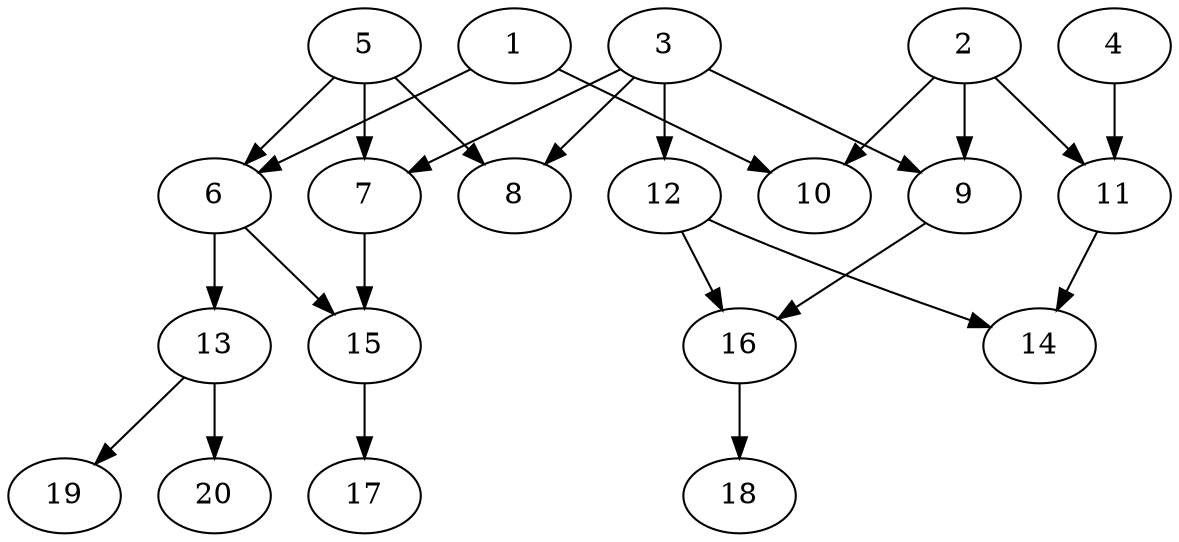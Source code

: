 // DAG automatically generated by daggen at Sat Jul 27 15:38:39 2019
// ./daggen --dot -n 20 --ccr 0.5 --fat 0.7 --regular 0.5 --density 0.4 --mindata 5242880 --maxdata 52428800 
digraph G {
  1 [size="75503616", alpha="0.08", expect_size="37751808"] 
  1 -> 6 [size ="37751808"]
  1 -> 10 [size ="37751808"]
  2 [size="44752896", alpha="0.07", expect_size="22376448"] 
  2 -> 9 [size ="22376448"]
  2 -> 10 [size ="22376448"]
  2 -> 11 [size ="22376448"]
  3 [size="81049600", alpha="0.18", expect_size="40524800"] 
  3 -> 7 [size ="40524800"]
  3 -> 8 [size ="40524800"]
  3 -> 9 [size ="40524800"]
  3 -> 12 [size ="40524800"]
  4 [size="32737280", alpha="0.05", expect_size="16368640"] 
  4 -> 11 [size ="16368640"]
  5 [size="46772224", alpha="0.06", expect_size="23386112"] 
  5 -> 6 [size ="23386112"]
  5 -> 7 [size ="23386112"]
  5 -> 8 [size ="23386112"]
  6 [size="34502656", alpha="0.08", expect_size="17251328"] 
  6 -> 13 [size ="17251328"]
  6 -> 15 [size ="17251328"]
  7 [size="51081216", alpha="0.09", expect_size="25540608"] 
  7 -> 15 [size ="25540608"]
  8 [size="88018944", alpha="0.09", expect_size="44009472"] 
  9 [size="103026688", alpha="0.03", expect_size="51513344"] 
  9 -> 16 [size ="51513344"]
  10 [size="31162368", alpha="0.04", expect_size="15581184"] 
  11 [size="34611200", alpha="0.17", expect_size="17305600"] 
  11 -> 14 [size ="17305600"]
  12 [size="74082304", alpha="0.15", expect_size="37041152"] 
  12 -> 14 [size ="37041152"]
  12 -> 16 [size ="37041152"]
  13 [size="14438400", alpha="0.03", expect_size="7219200"] 
  13 -> 19 [size ="7219200"]
  13 -> 20 [size ="7219200"]
  14 [size="97419264", alpha="0.19", expect_size="48709632"] 
  15 [size="25794560", alpha="0.03", expect_size="12897280"] 
  15 -> 17 [size ="12897280"]
  16 [size="55855104", alpha="0.18", expect_size="27927552"] 
  16 -> 18 [size ="27927552"]
  17 [size="91459584", alpha="0.08", expect_size="45729792"] 
  18 [size="38154240", alpha="0.18", expect_size="19077120"] 
  19 [size="79173632", alpha="0.17", expect_size="39586816"] 
  20 [size="91764736", alpha="0.05", expect_size="45882368"] 
}
